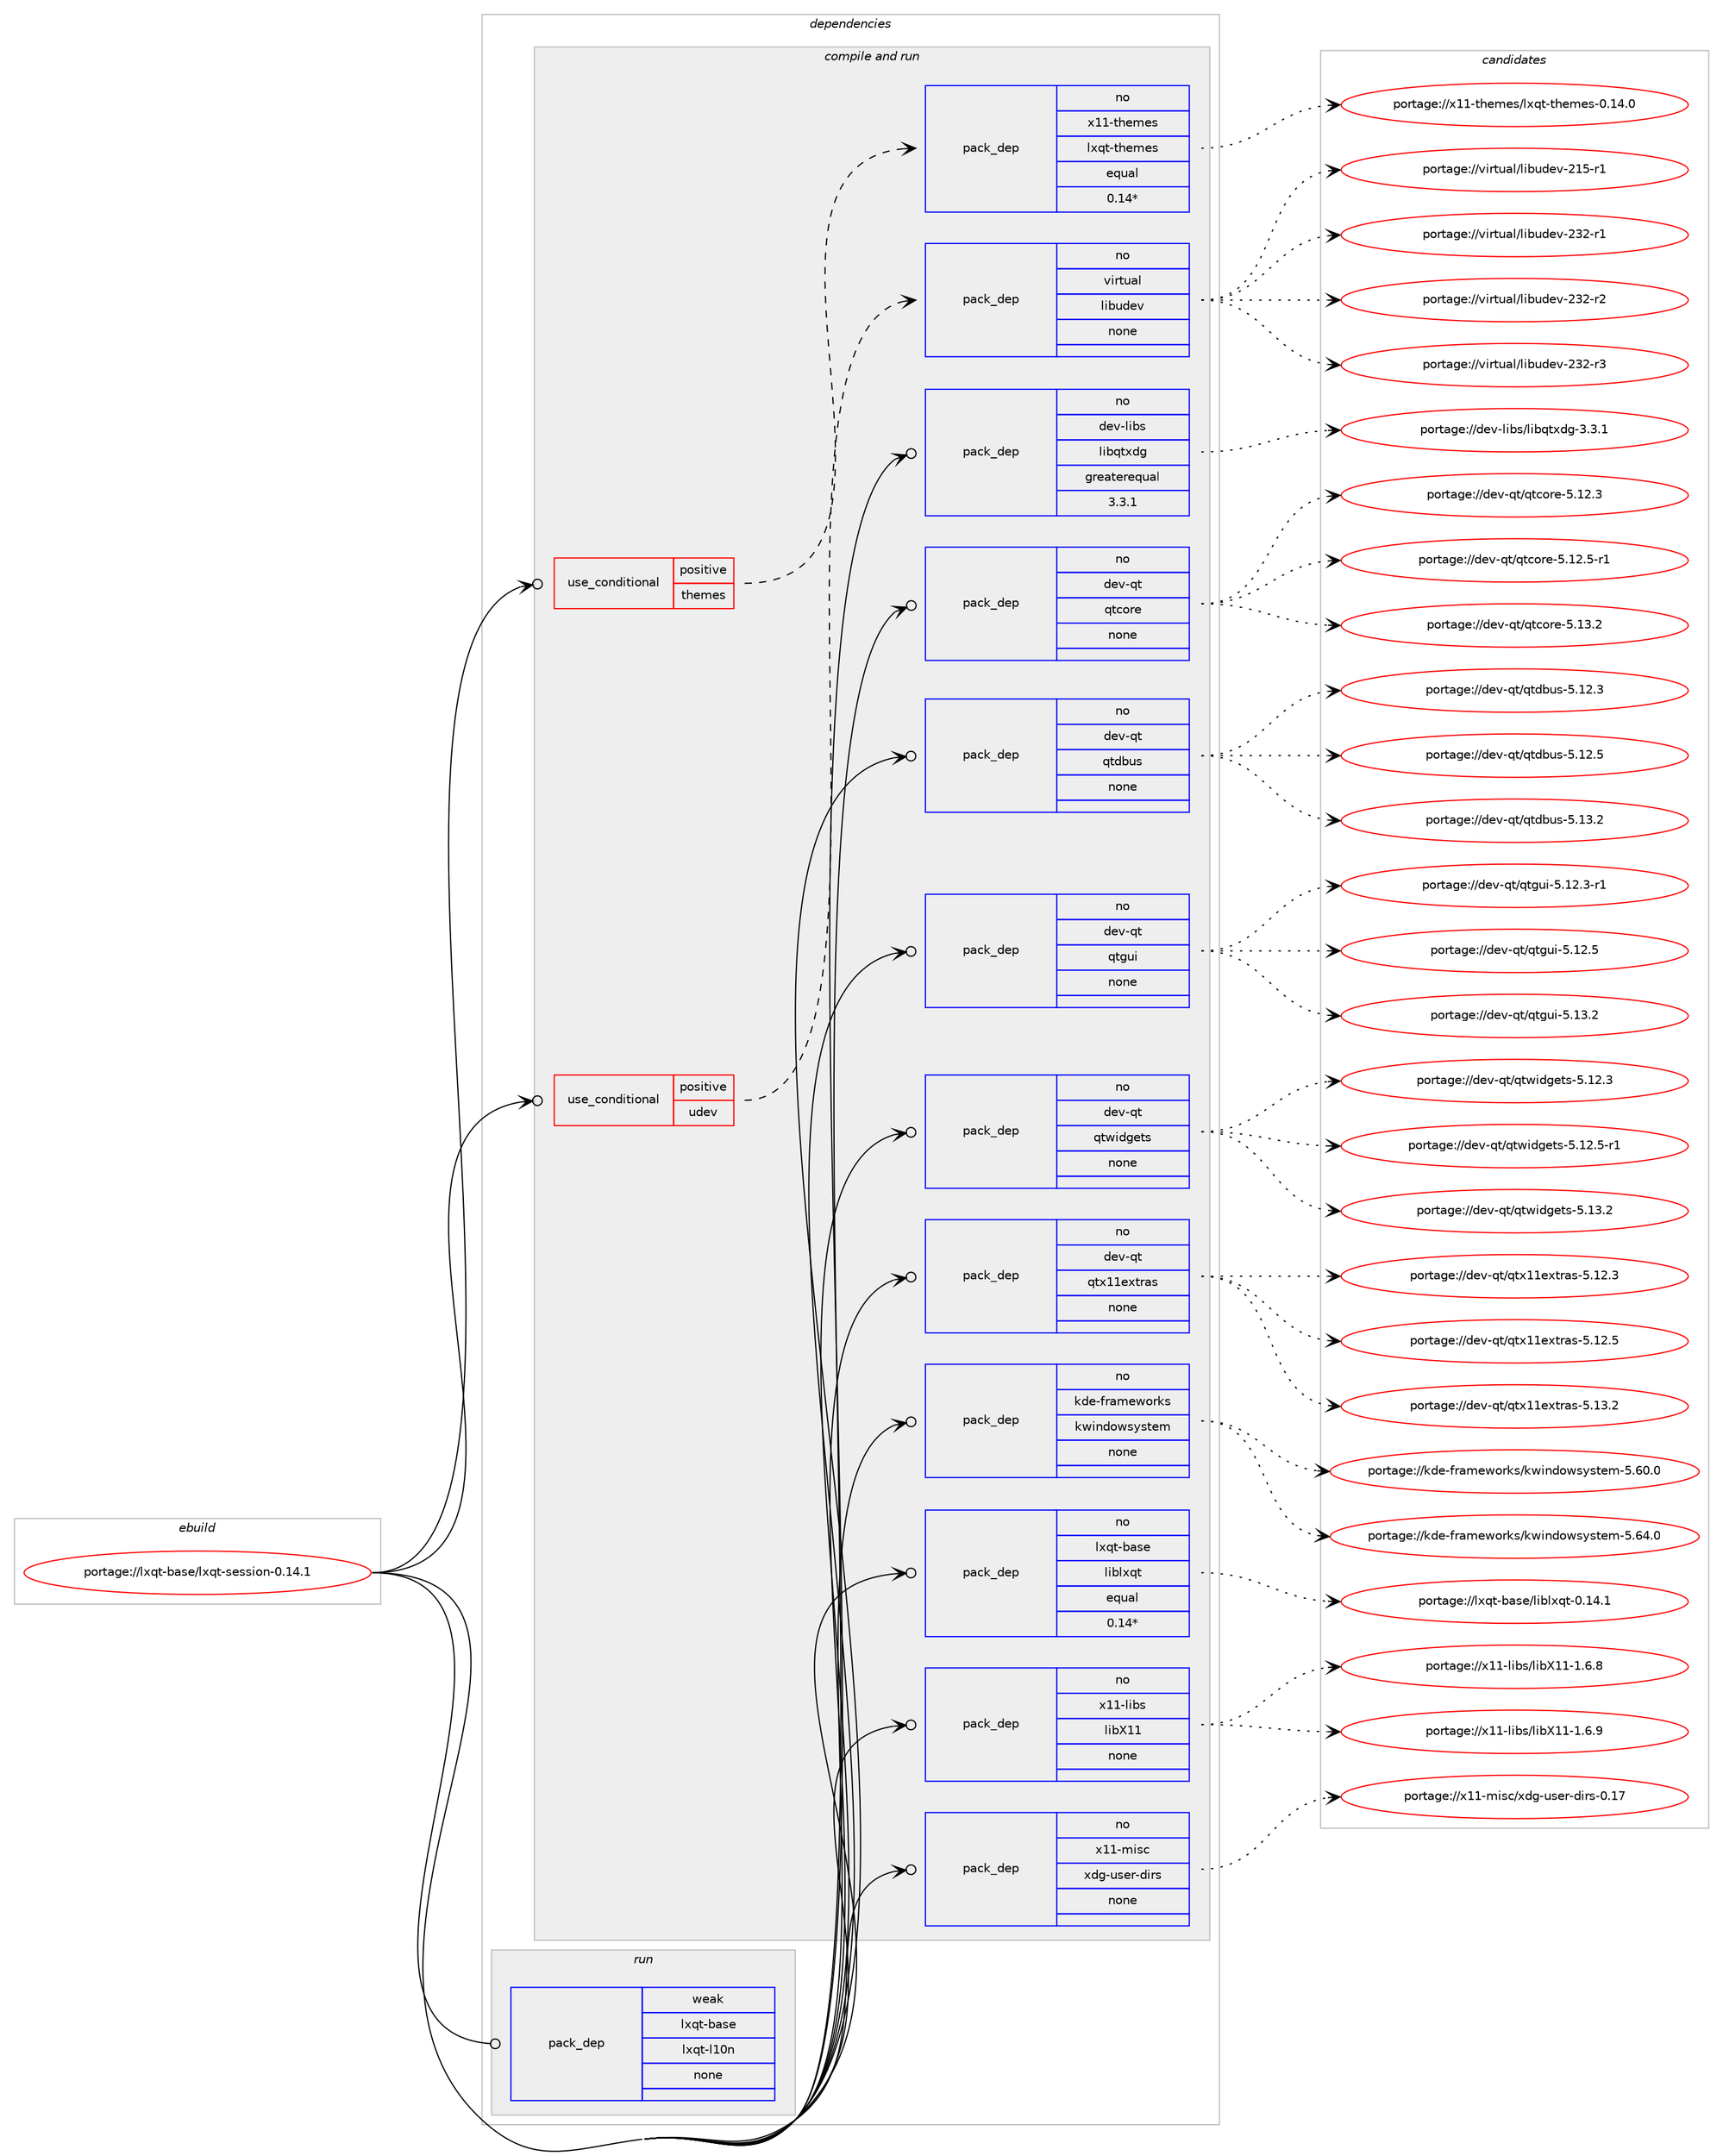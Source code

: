 digraph prolog {

# *************
# Graph options
# *************

newrank=true;
concentrate=true;
compound=true;
graph [rankdir=LR,fontname=Helvetica,fontsize=10,ranksep=1.5];#, ranksep=2.5, nodesep=0.2];
edge  [arrowhead=vee];
node  [fontname=Helvetica,fontsize=10];

# **********
# The ebuild
# **********

subgraph cluster_leftcol {
color=gray;
rank=same;
label=<<i>ebuild</i>>;
id [label="portage://lxqt-base/lxqt-session-0.14.1", color=red, width=4, href="../lxqt-base/lxqt-session-0.14.1.svg"];
}

# ****************
# The dependencies
# ****************

subgraph cluster_midcol {
color=gray;
label=<<i>dependencies</i>>;
subgraph cluster_compile {
fillcolor="#eeeeee";
style=filled;
label=<<i>compile</i>>;
}
subgraph cluster_compileandrun {
fillcolor="#eeeeee";
style=filled;
label=<<i>compile and run</i>>;
subgraph cond76224 {
dependency303518 [label=<<TABLE BORDER="0" CELLBORDER="1" CELLSPACING="0" CELLPADDING="4"><TR><TD ROWSPAN="3" CELLPADDING="10">use_conditional</TD></TR><TR><TD>positive</TD></TR><TR><TD>themes</TD></TR></TABLE>>, shape=none, color=red];
subgraph pack222464 {
dependency303519 [label=<<TABLE BORDER="0" CELLBORDER="1" CELLSPACING="0" CELLPADDING="4" WIDTH="220"><TR><TD ROWSPAN="6" CELLPADDING="30">pack_dep</TD></TR><TR><TD WIDTH="110">no</TD></TR><TR><TD>x11-themes</TD></TR><TR><TD>lxqt-themes</TD></TR><TR><TD>equal</TD></TR><TR><TD>0.14*</TD></TR></TABLE>>, shape=none, color=blue];
}
dependency303518:e -> dependency303519:w [weight=20,style="dashed",arrowhead="vee"];
}
id:e -> dependency303518:w [weight=20,style="solid",arrowhead="odotvee"];
subgraph cond76225 {
dependency303520 [label=<<TABLE BORDER="0" CELLBORDER="1" CELLSPACING="0" CELLPADDING="4"><TR><TD ROWSPAN="3" CELLPADDING="10">use_conditional</TD></TR><TR><TD>positive</TD></TR><TR><TD>udev</TD></TR></TABLE>>, shape=none, color=red];
subgraph pack222465 {
dependency303521 [label=<<TABLE BORDER="0" CELLBORDER="1" CELLSPACING="0" CELLPADDING="4" WIDTH="220"><TR><TD ROWSPAN="6" CELLPADDING="30">pack_dep</TD></TR><TR><TD WIDTH="110">no</TD></TR><TR><TD>virtual</TD></TR><TR><TD>libudev</TD></TR><TR><TD>none</TD></TR><TR><TD></TD></TR></TABLE>>, shape=none, color=blue];
}
dependency303520:e -> dependency303521:w [weight=20,style="dashed",arrowhead="vee"];
}
id:e -> dependency303520:w [weight=20,style="solid",arrowhead="odotvee"];
subgraph pack222466 {
dependency303522 [label=<<TABLE BORDER="0" CELLBORDER="1" CELLSPACING="0" CELLPADDING="4" WIDTH="220"><TR><TD ROWSPAN="6" CELLPADDING="30">pack_dep</TD></TR><TR><TD WIDTH="110">no</TD></TR><TR><TD>dev-libs</TD></TR><TR><TD>libqtxdg</TD></TR><TR><TD>greaterequal</TD></TR><TR><TD>3.3.1</TD></TR></TABLE>>, shape=none, color=blue];
}
id:e -> dependency303522:w [weight=20,style="solid",arrowhead="odotvee"];
subgraph pack222467 {
dependency303523 [label=<<TABLE BORDER="0" CELLBORDER="1" CELLSPACING="0" CELLPADDING="4" WIDTH="220"><TR><TD ROWSPAN="6" CELLPADDING="30">pack_dep</TD></TR><TR><TD WIDTH="110">no</TD></TR><TR><TD>dev-qt</TD></TR><TR><TD>qtcore</TD></TR><TR><TD>none</TD></TR><TR><TD></TD></TR></TABLE>>, shape=none, color=blue];
}
id:e -> dependency303523:w [weight=20,style="solid",arrowhead="odotvee"];
subgraph pack222468 {
dependency303524 [label=<<TABLE BORDER="0" CELLBORDER="1" CELLSPACING="0" CELLPADDING="4" WIDTH="220"><TR><TD ROWSPAN="6" CELLPADDING="30">pack_dep</TD></TR><TR><TD WIDTH="110">no</TD></TR><TR><TD>dev-qt</TD></TR><TR><TD>qtdbus</TD></TR><TR><TD>none</TD></TR><TR><TD></TD></TR></TABLE>>, shape=none, color=blue];
}
id:e -> dependency303524:w [weight=20,style="solid",arrowhead="odotvee"];
subgraph pack222469 {
dependency303525 [label=<<TABLE BORDER="0" CELLBORDER="1" CELLSPACING="0" CELLPADDING="4" WIDTH="220"><TR><TD ROWSPAN="6" CELLPADDING="30">pack_dep</TD></TR><TR><TD WIDTH="110">no</TD></TR><TR><TD>dev-qt</TD></TR><TR><TD>qtgui</TD></TR><TR><TD>none</TD></TR><TR><TD></TD></TR></TABLE>>, shape=none, color=blue];
}
id:e -> dependency303525:w [weight=20,style="solid",arrowhead="odotvee"];
subgraph pack222470 {
dependency303526 [label=<<TABLE BORDER="0" CELLBORDER="1" CELLSPACING="0" CELLPADDING="4" WIDTH="220"><TR><TD ROWSPAN="6" CELLPADDING="30">pack_dep</TD></TR><TR><TD WIDTH="110">no</TD></TR><TR><TD>dev-qt</TD></TR><TR><TD>qtwidgets</TD></TR><TR><TD>none</TD></TR><TR><TD></TD></TR></TABLE>>, shape=none, color=blue];
}
id:e -> dependency303526:w [weight=20,style="solid",arrowhead="odotvee"];
subgraph pack222471 {
dependency303527 [label=<<TABLE BORDER="0" CELLBORDER="1" CELLSPACING="0" CELLPADDING="4" WIDTH="220"><TR><TD ROWSPAN="6" CELLPADDING="30">pack_dep</TD></TR><TR><TD WIDTH="110">no</TD></TR><TR><TD>dev-qt</TD></TR><TR><TD>qtx11extras</TD></TR><TR><TD>none</TD></TR><TR><TD></TD></TR></TABLE>>, shape=none, color=blue];
}
id:e -> dependency303527:w [weight=20,style="solid",arrowhead="odotvee"];
subgraph pack222472 {
dependency303528 [label=<<TABLE BORDER="0" CELLBORDER="1" CELLSPACING="0" CELLPADDING="4" WIDTH="220"><TR><TD ROWSPAN="6" CELLPADDING="30">pack_dep</TD></TR><TR><TD WIDTH="110">no</TD></TR><TR><TD>kde-frameworks</TD></TR><TR><TD>kwindowsystem</TD></TR><TR><TD>none</TD></TR><TR><TD></TD></TR></TABLE>>, shape=none, color=blue];
}
id:e -> dependency303528:w [weight=20,style="solid",arrowhead="odotvee"];
subgraph pack222473 {
dependency303529 [label=<<TABLE BORDER="0" CELLBORDER="1" CELLSPACING="0" CELLPADDING="4" WIDTH="220"><TR><TD ROWSPAN="6" CELLPADDING="30">pack_dep</TD></TR><TR><TD WIDTH="110">no</TD></TR><TR><TD>lxqt-base</TD></TR><TR><TD>liblxqt</TD></TR><TR><TD>equal</TD></TR><TR><TD>0.14*</TD></TR></TABLE>>, shape=none, color=blue];
}
id:e -> dependency303529:w [weight=20,style="solid",arrowhead="odotvee"];
subgraph pack222474 {
dependency303530 [label=<<TABLE BORDER="0" CELLBORDER="1" CELLSPACING="0" CELLPADDING="4" WIDTH="220"><TR><TD ROWSPAN="6" CELLPADDING="30">pack_dep</TD></TR><TR><TD WIDTH="110">no</TD></TR><TR><TD>x11-libs</TD></TR><TR><TD>libX11</TD></TR><TR><TD>none</TD></TR><TR><TD></TD></TR></TABLE>>, shape=none, color=blue];
}
id:e -> dependency303530:w [weight=20,style="solid",arrowhead="odotvee"];
subgraph pack222475 {
dependency303531 [label=<<TABLE BORDER="0" CELLBORDER="1" CELLSPACING="0" CELLPADDING="4" WIDTH="220"><TR><TD ROWSPAN="6" CELLPADDING="30">pack_dep</TD></TR><TR><TD WIDTH="110">no</TD></TR><TR><TD>x11-misc</TD></TR><TR><TD>xdg-user-dirs</TD></TR><TR><TD>none</TD></TR><TR><TD></TD></TR></TABLE>>, shape=none, color=blue];
}
id:e -> dependency303531:w [weight=20,style="solid",arrowhead="odotvee"];
}
subgraph cluster_run {
fillcolor="#eeeeee";
style=filled;
label=<<i>run</i>>;
subgraph pack222476 {
dependency303532 [label=<<TABLE BORDER="0" CELLBORDER="1" CELLSPACING="0" CELLPADDING="4" WIDTH="220"><TR><TD ROWSPAN="6" CELLPADDING="30">pack_dep</TD></TR><TR><TD WIDTH="110">weak</TD></TR><TR><TD>lxqt-base</TD></TR><TR><TD>lxqt-l10n</TD></TR><TR><TD>none</TD></TR><TR><TD></TD></TR></TABLE>>, shape=none, color=blue];
}
id:e -> dependency303532:w [weight=20,style="solid",arrowhead="odot"];
}
}

# **************
# The candidates
# **************

subgraph cluster_choices {
rank=same;
color=gray;
label=<<i>candidates</i>>;

subgraph choice222464 {
color=black;
nodesep=1;
choiceportage120494945116104101109101115471081201131164511610410110910111545484649524648 [label="portage://x11-themes/lxqt-themes-0.14.0", color=red, width=4,href="../x11-themes/lxqt-themes-0.14.0.svg"];
dependency303519:e -> choiceportage120494945116104101109101115471081201131164511610410110910111545484649524648:w [style=dotted,weight="100"];
}
subgraph choice222465 {
color=black;
nodesep=1;
choiceportage118105114116117971084710810598117100101118455049534511449 [label="portage://virtual/libudev-215-r1", color=red, width=4,href="../virtual/libudev-215-r1.svg"];
choiceportage118105114116117971084710810598117100101118455051504511449 [label="portage://virtual/libudev-232-r1", color=red, width=4,href="../virtual/libudev-232-r1.svg"];
choiceportage118105114116117971084710810598117100101118455051504511450 [label="portage://virtual/libudev-232-r2", color=red, width=4,href="../virtual/libudev-232-r2.svg"];
choiceportage118105114116117971084710810598117100101118455051504511451 [label="portage://virtual/libudev-232-r3", color=red, width=4,href="../virtual/libudev-232-r3.svg"];
dependency303521:e -> choiceportage118105114116117971084710810598117100101118455049534511449:w [style=dotted,weight="100"];
dependency303521:e -> choiceportage118105114116117971084710810598117100101118455051504511449:w [style=dotted,weight="100"];
dependency303521:e -> choiceportage118105114116117971084710810598117100101118455051504511450:w [style=dotted,weight="100"];
dependency303521:e -> choiceportage118105114116117971084710810598117100101118455051504511451:w [style=dotted,weight="100"];
}
subgraph choice222466 {
color=black;
nodesep=1;
choiceportage10010111845108105981154710810598113116120100103455146514649 [label="portage://dev-libs/libqtxdg-3.3.1", color=red, width=4,href="../dev-libs/libqtxdg-3.3.1.svg"];
dependency303522:e -> choiceportage10010111845108105981154710810598113116120100103455146514649:w [style=dotted,weight="100"];
}
subgraph choice222467 {
color=black;
nodesep=1;
choiceportage10010111845113116471131169911111410145534649504651 [label="portage://dev-qt/qtcore-5.12.3", color=red, width=4,href="../dev-qt/qtcore-5.12.3.svg"];
choiceportage100101118451131164711311699111114101455346495046534511449 [label="portage://dev-qt/qtcore-5.12.5-r1", color=red, width=4,href="../dev-qt/qtcore-5.12.5-r1.svg"];
choiceportage10010111845113116471131169911111410145534649514650 [label="portage://dev-qt/qtcore-5.13.2", color=red, width=4,href="../dev-qt/qtcore-5.13.2.svg"];
dependency303523:e -> choiceportage10010111845113116471131169911111410145534649504651:w [style=dotted,weight="100"];
dependency303523:e -> choiceportage100101118451131164711311699111114101455346495046534511449:w [style=dotted,weight="100"];
dependency303523:e -> choiceportage10010111845113116471131169911111410145534649514650:w [style=dotted,weight="100"];
}
subgraph choice222468 {
color=black;
nodesep=1;
choiceportage10010111845113116471131161009811711545534649504651 [label="portage://dev-qt/qtdbus-5.12.3", color=red, width=4,href="../dev-qt/qtdbus-5.12.3.svg"];
choiceportage10010111845113116471131161009811711545534649504653 [label="portage://dev-qt/qtdbus-5.12.5", color=red, width=4,href="../dev-qt/qtdbus-5.12.5.svg"];
choiceportage10010111845113116471131161009811711545534649514650 [label="portage://dev-qt/qtdbus-5.13.2", color=red, width=4,href="../dev-qt/qtdbus-5.13.2.svg"];
dependency303524:e -> choiceportage10010111845113116471131161009811711545534649504651:w [style=dotted,weight="100"];
dependency303524:e -> choiceportage10010111845113116471131161009811711545534649504653:w [style=dotted,weight="100"];
dependency303524:e -> choiceportage10010111845113116471131161009811711545534649514650:w [style=dotted,weight="100"];
}
subgraph choice222469 {
color=black;
nodesep=1;
choiceportage1001011184511311647113116103117105455346495046514511449 [label="portage://dev-qt/qtgui-5.12.3-r1", color=red, width=4,href="../dev-qt/qtgui-5.12.3-r1.svg"];
choiceportage100101118451131164711311610311710545534649504653 [label="portage://dev-qt/qtgui-5.12.5", color=red, width=4,href="../dev-qt/qtgui-5.12.5.svg"];
choiceportage100101118451131164711311610311710545534649514650 [label="portage://dev-qt/qtgui-5.13.2", color=red, width=4,href="../dev-qt/qtgui-5.13.2.svg"];
dependency303525:e -> choiceportage1001011184511311647113116103117105455346495046514511449:w [style=dotted,weight="100"];
dependency303525:e -> choiceportage100101118451131164711311610311710545534649504653:w [style=dotted,weight="100"];
dependency303525:e -> choiceportage100101118451131164711311610311710545534649514650:w [style=dotted,weight="100"];
}
subgraph choice222470 {
color=black;
nodesep=1;
choiceportage100101118451131164711311611910510010310111611545534649504651 [label="portage://dev-qt/qtwidgets-5.12.3", color=red, width=4,href="../dev-qt/qtwidgets-5.12.3.svg"];
choiceportage1001011184511311647113116119105100103101116115455346495046534511449 [label="portage://dev-qt/qtwidgets-5.12.5-r1", color=red, width=4,href="../dev-qt/qtwidgets-5.12.5-r1.svg"];
choiceportage100101118451131164711311611910510010310111611545534649514650 [label="portage://dev-qt/qtwidgets-5.13.2", color=red, width=4,href="../dev-qt/qtwidgets-5.13.2.svg"];
dependency303526:e -> choiceportage100101118451131164711311611910510010310111611545534649504651:w [style=dotted,weight="100"];
dependency303526:e -> choiceportage1001011184511311647113116119105100103101116115455346495046534511449:w [style=dotted,weight="100"];
dependency303526:e -> choiceportage100101118451131164711311611910510010310111611545534649514650:w [style=dotted,weight="100"];
}
subgraph choice222471 {
color=black;
nodesep=1;
choiceportage100101118451131164711311612049491011201161149711545534649504651 [label="portage://dev-qt/qtx11extras-5.12.3", color=red, width=4,href="../dev-qt/qtx11extras-5.12.3.svg"];
choiceportage100101118451131164711311612049491011201161149711545534649504653 [label="portage://dev-qt/qtx11extras-5.12.5", color=red, width=4,href="../dev-qt/qtx11extras-5.12.5.svg"];
choiceportage100101118451131164711311612049491011201161149711545534649514650 [label="portage://dev-qt/qtx11extras-5.13.2", color=red, width=4,href="../dev-qt/qtx11extras-5.13.2.svg"];
dependency303527:e -> choiceportage100101118451131164711311612049491011201161149711545534649504651:w [style=dotted,weight="100"];
dependency303527:e -> choiceportage100101118451131164711311612049491011201161149711545534649504653:w [style=dotted,weight="100"];
dependency303527:e -> choiceportage100101118451131164711311612049491011201161149711545534649514650:w [style=dotted,weight="100"];
}
subgraph choice222472 {
color=black;
nodesep=1;
choiceportage10710010145102114971091011191111141071154710711910511010011111911512111511610110945534654484648 [label="portage://kde-frameworks/kwindowsystem-5.60.0", color=red, width=4,href="../kde-frameworks/kwindowsystem-5.60.0.svg"];
choiceportage10710010145102114971091011191111141071154710711910511010011111911512111511610110945534654524648 [label="portage://kde-frameworks/kwindowsystem-5.64.0", color=red, width=4,href="../kde-frameworks/kwindowsystem-5.64.0.svg"];
dependency303528:e -> choiceportage10710010145102114971091011191111141071154710711910511010011111911512111511610110945534654484648:w [style=dotted,weight="100"];
dependency303528:e -> choiceportage10710010145102114971091011191111141071154710711910511010011111911512111511610110945534654524648:w [style=dotted,weight="100"];
}
subgraph choice222473 {
color=black;
nodesep=1;
choiceportage108120113116459897115101471081059810812011311645484649524649 [label="portage://lxqt-base/liblxqt-0.14.1", color=red, width=4,href="../lxqt-base/liblxqt-0.14.1.svg"];
dependency303529:e -> choiceportage108120113116459897115101471081059810812011311645484649524649:w [style=dotted,weight="100"];
}
subgraph choice222474 {
color=black;
nodesep=1;
choiceportage120494945108105981154710810598884949454946544656 [label="portage://x11-libs/libX11-1.6.8", color=red, width=4,href="../x11-libs/libX11-1.6.8.svg"];
choiceportage120494945108105981154710810598884949454946544657 [label="portage://x11-libs/libX11-1.6.9", color=red, width=4,href="../x11-libs/libX11-1.6.9.svg"];
dependency303530:e -> choiceportage120494945108105981154710810598884949454946544656:w [style=dotted,weight="100"];
dependency303530:e -> choiceportage120494945108105981154710810598884949454946544657:w [style=dotted,weight="100"];
}
subgraph choice222475 {
color=black;
nodesep=1;
choiceportage120494945109105115994712010010345117115101114451001051141154548464955 [label="portage://x11-misc/xdg-user-dirs-0.17", color=red, width=4,href="../x11-misc/xdg-user-dirs-0.17.svg"];
dependency303531:e -> choiceportage120494945109105115994712010010345117115101114451001051141154548464955:w [style=dotted,weight="100"];
}
subgraph choice222476 {
color=black;
nodesep=1;
}
}

}
